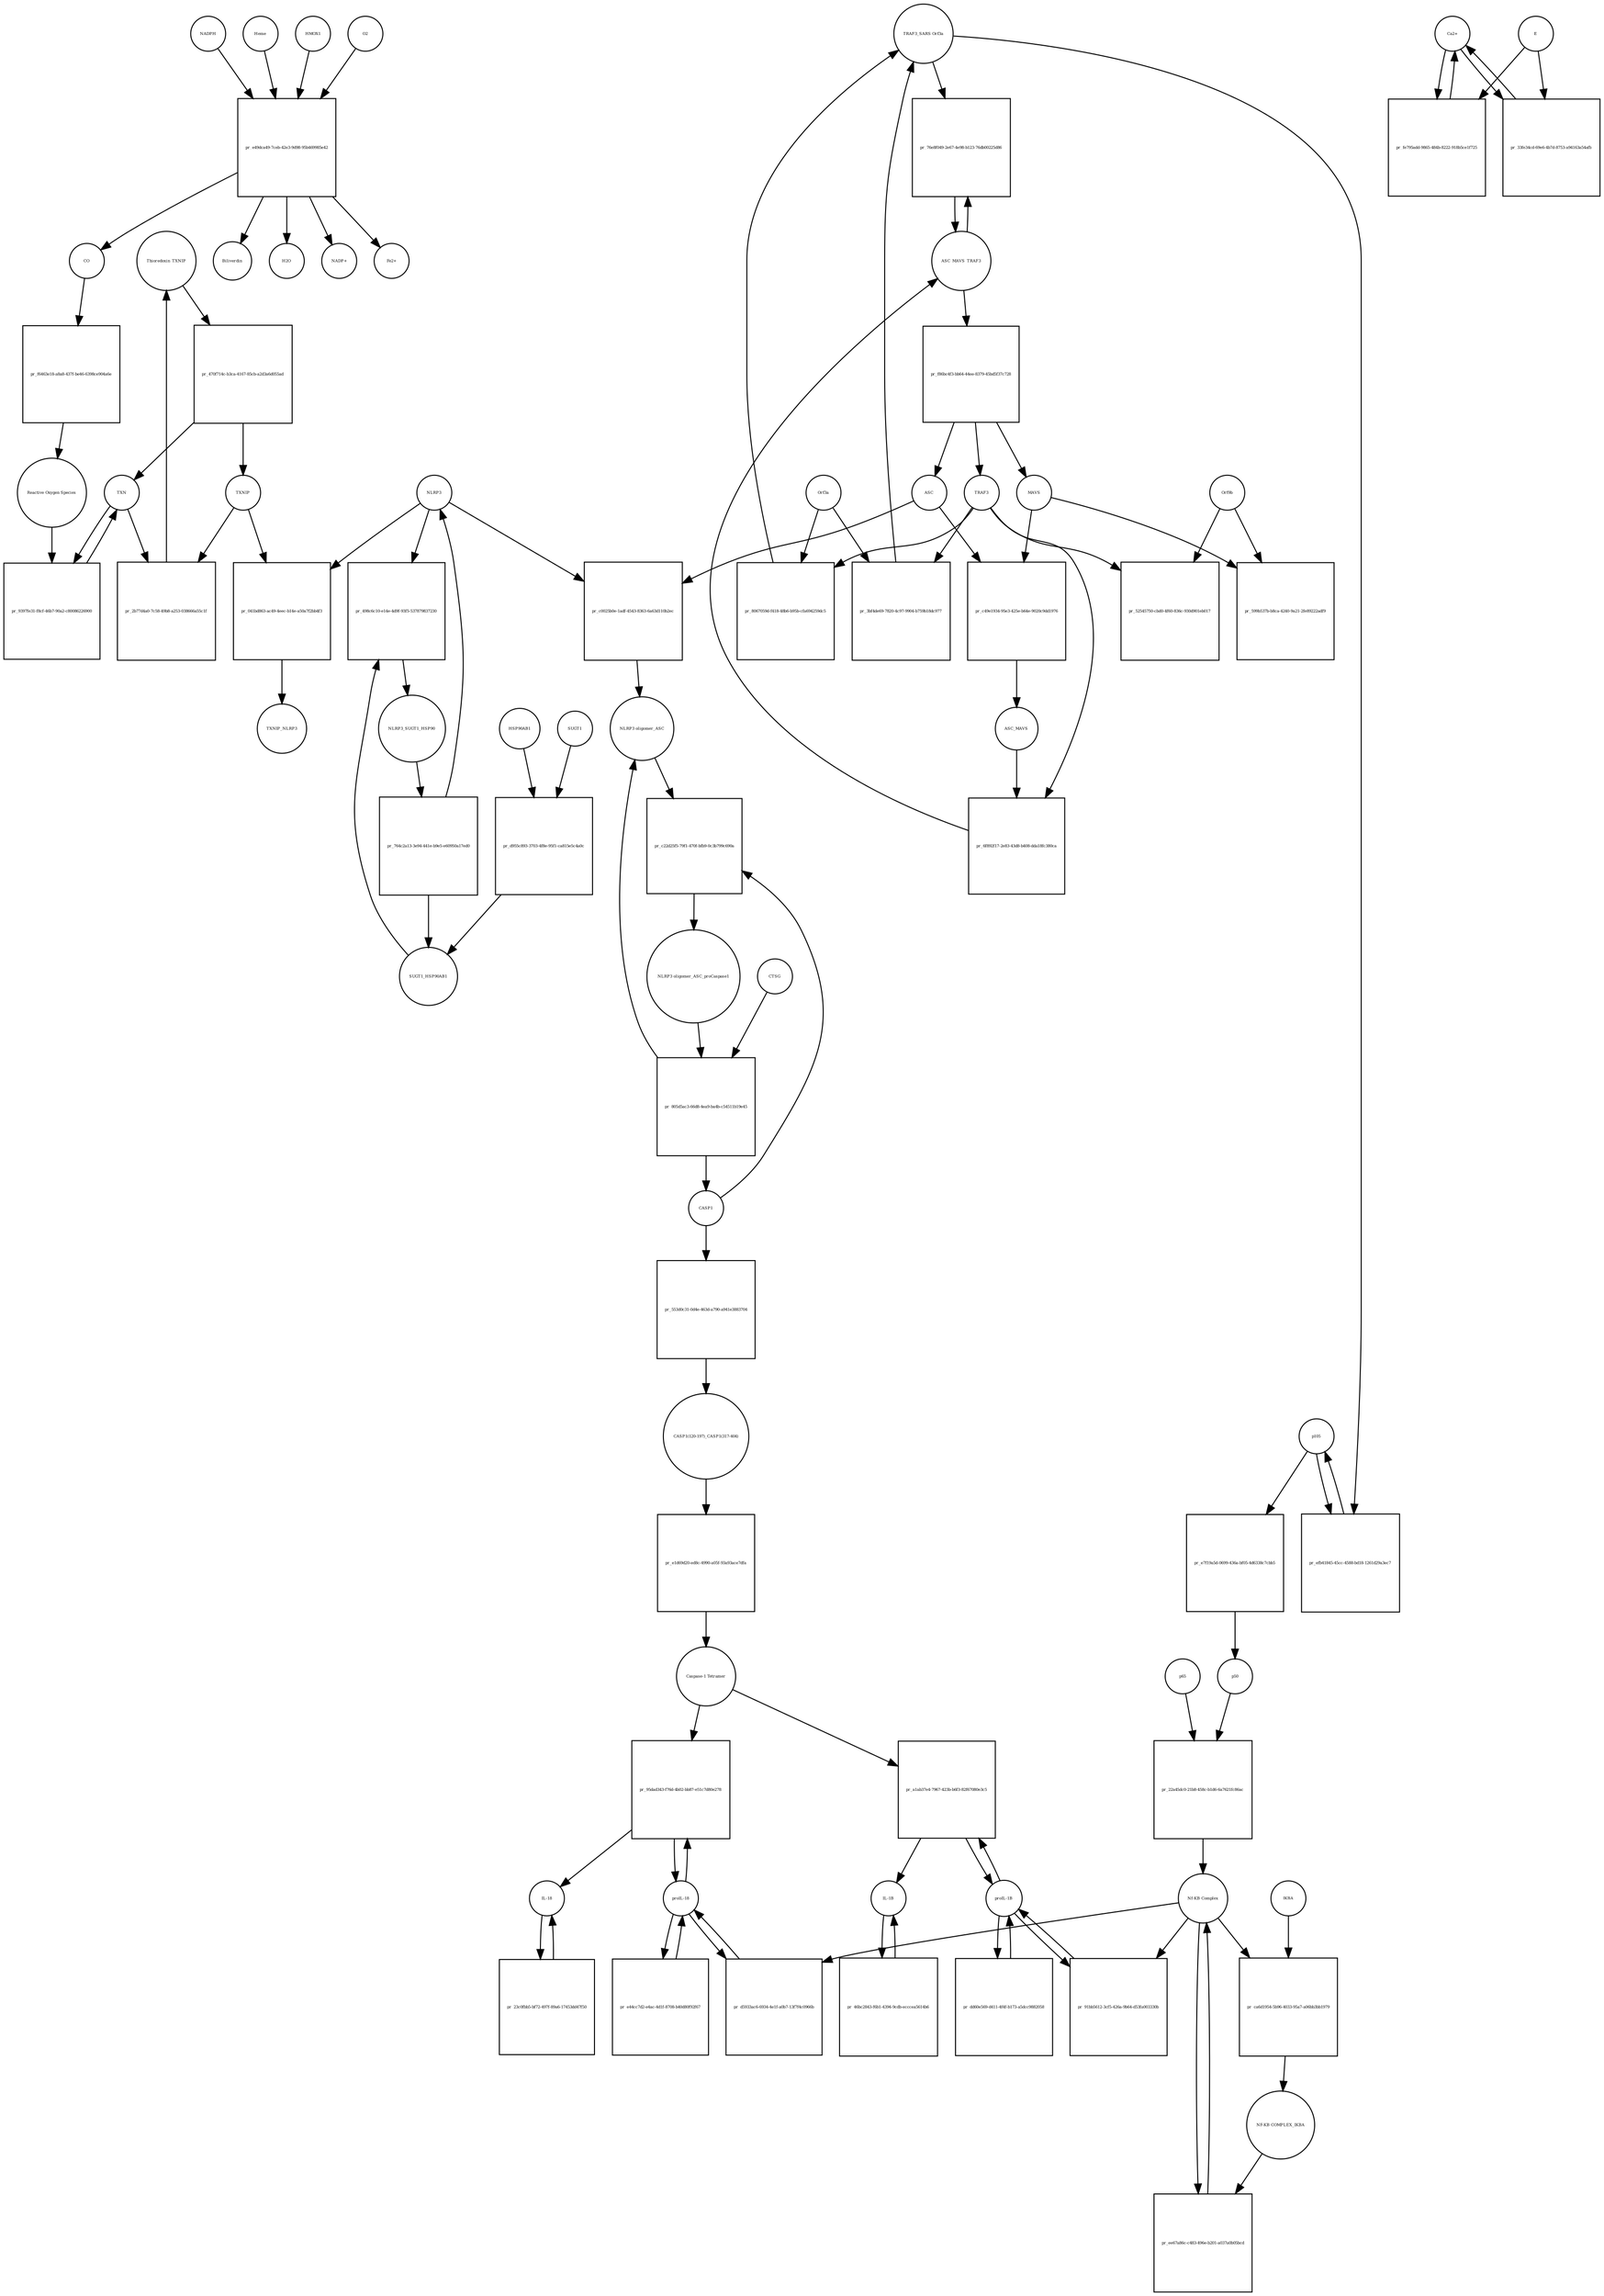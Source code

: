 strict digraph  {
Thioredoxin_TXNIP [annotation="urn_miriam_uniprot_P10599|urn_miriam_uniprot_Q9H3M7", bipartite=0, cls=complex, fontsize=4, label=Thioredoxin_TXNIP, shape=circle];
"pr_470f714c-b3ca-4167-85cb-a2d3a6d055ad" [annotation="", bipartite=1, cls=process, fontsize=4, label="pr_470f714c-b3ca-4167-85cb-a2d3a6d055ad", shape=square];
TXNIP [annotation=urn_miriam_uniprot_Q9H3M7, bipartite=0, cls=macromolecule, fontsize=4, label=TXNIP, shape=circle];
TXN [annotation=urn_miriam_uniprot_P10599, bipartite=0, cls=macromolecule, fontsize=4, label=TXN, shape=circle];
"pr_9397fe31-f8cf-46b7-90a2-c80086226900" [annotation="", bipartite=1, cls=process, fontsize=4, label="pr_9397fe31-f8cf-46b7-90a2-c80086226900", shape=square];
"Reactive Oxygen Species" [annotation="urn_miriam_obo.chebi_CHEBI%3A26523", bipartite=0, cls="simple chemical", fontsize=4, label="Reactive Oxygen Species", shape=circle];
"pr_2b77d4a0-7c58-49b8-a253-038666a55c1f" [annotation="", bipartite=1, cls=process, fontsize=4, label="pr_2b77d4a0-7c58-49b8-a253-038666a55c1f", shape=square];
HSP90AB1 [annotation=urn_miriam_uniprot_P08238, bipartite=0, cls=macromolecule, fontsize=4, label=HSP90AB1, shape=circle];
"pr_d955c893-3703-4f8e-95f1-ca815e5c4a0c" [annotation="", bipartite=1, cls=process, fontsize=4, label="pr_d955c893-3703-4f8e-95f1-ca815e5c4a0c", shape=square];
SUGT1 [annotation=urn_miriam_uniprot_Q9Y2Z0, bipartite=0, cls=macromolecule, fontsize=4, label=SUGT1, shape=circle];
SUGT1_HSP90AB1 [annotation="urn_miriam_uniprot_P08238|urn_miriam_uniprot_Q9Y2Z0", bipartite=0, cls=complex, fontsize=4, label=SUGT1_HSP90AB1, shape=circle];
NLRP3 [annotation=urn_miriam_uniprot_Q96P20, bipartite=0, cls=macromolecule, fontsize=4, label=NLRP3, shape=circle];
"pr_041bd863-ac49-4eec-b14e-a50a7f2bb4f3" [annotation="", bipartite=1, cls=process, fontsize=4, label="pr_041bd863-ac49-4eec-b14e-a50a7f2bb4f3", shape=square];
TXNIP_NLRP3 [annotation="urn_miriam_uniprot_Q9H3M7|urn_miriam_uniprot_Q96P20", bipartite=0, cls=complex, fontsize=4, label=TXNIP_NLRP3, shape=circle];
"NLRP3 oligomer_ASC_proCaspase1" [annotation="urn_miriam_uniprot_P29466|urn_miriam_uniprot_Q9ULZ3|urn_miriam_uniprot_Q96P20", bipartite=0, cls=complex, fontsize=4, label="NLRP3 oligomer_ASC_proCaspase1", shape=circle];
"pr_805d5ac3-66d8-4ea9-ba4b-c54511b19e45" [annotation="", bipartite=1, cls=process, fontsize=4, label="pr_805d5ac3-66d8-4ea9-ba4b-c54511b19e45", shape=square];
CASP1 [annotation=urn_miriam_uniprot_P29466, bipartite=0, cls=macromolecule, fontsize=4, label=CASP1, shape=circle];
CTSG [annotation=urn_miriam_uniprot_P08311, bipartite=0, cls=macromolecule, fontsize=4, label=CTSG, shape=circle];
"NLRP3 oligomer_ASC" [annotation="urn_miriam_uniprot_Q9ULZ3|urn_miriam_uniprot_Q96P20", bipartite=0, cls=complex, fontsize=4, label="NLRP3 oligomer_ASC", shape=circle];
"pr_553d0c31-0d4e-463d-a790-a941e3883704" [annotation="", bipartite=1, cls=process, fontsize=4, label="pr_553d0c31-0d4e-463d-a790-a941e3883704", shape=square];
"CASP1(120-197)_CASP1(317-404)" [annotation=urn_miriam_uniprot_P29466, bipartite=0, cls=complex, fontsize=4, label="CASP1(120-197)_CASP1(317-404)", shape=circle];
"pr_e1d69d20-ed8c-4990-a05f-93a93ace7dfa" [annotation="", bipartite=1, cls=process, fontsize=4, label="pr_e1d69d20-ed8c-4990-a05f-93a93ace7dfa", shape=square];
"Caspase-1 Tetramer" [annotation=urn_miriam_uniprot_P29466, bipartite=0, cls="complex multimer", fontsize=4, label="Caspase-1 Tetramer", shape=circle];
"proIL-1B" [annotation=urn_miriam_uniprot_P01584, bipartite=0, cls=macromolecule, fontsize=4, label="proIL-1B", shape=circle];
"pr_a1ab37e4-7967-423b-b6f3-82f67080e3c5" [annotation="", bipartite=1, cls=process, fontsize=4, label="pr_a1ab37e4-7967-423b-b6f3-82f67080e3c5", shape=square];
"IL-1B" [annotation=urn_miriam_uniprot_P01584, bipartite=0, cls=macromolecule, fontsize=4, label="IL-1B", shape=circle];
"pr_46bc2843-f6b1-4394-9cdb-ecccea5614b6" [annotation="", bipartite=1, cls="omitted process", fontsize=4, label="pr_46bc2843-f6b1-4394-9cdb-ecccea5614b6", shape=square];
"proIL-18" [annotation=urn_miriam_uniprot_Q14116, bipartite=0, cls=macromolecule, fontsize=4, label="proIL-18", shape=circle];
"pr_95dad343-f76d-4b02-bb87-e51c7d80e278" [annotation="", bipartite=1, cls=process, fontsize=4, label="pr_95dad343-f76d-4b02-bb87-e51c7d80e278", shape=square];
"IL-18" [annotation=urn_miriam_uniprot_Q14116, bipartite=0, cls=macromolecule, fontsize=4, label="IL-18", shape=circle];
"pr_23c0fbb5-bf72-497f-89a6-17453dd47f50" [annotation="", bipartite=1, cls="omitted process", fontsize=4, label="pr_23c0fbb5-bf72-497f-89a6-17453dd47f50", shape=square];
"pr_c22d25f5-79f1-470f-bfb9-0c3b799c690a" [annotation="", bipartite=1, cls=process, fontsize=4, label="pr_c22d25f5-79f1-470f-bfb9-0c3b799c690a", shape=square];
"pr_91bb5612-3cf5-426a-9b64-d53fa003330b" [annotation="", bipartite=1, cls=process, fontsize=4, label="pr_91bb5612-3cf5-426a-9b64-d53fa003330b", shape=square];
"Nf-KB Complex" [annotation="urn_miriam_uniprot_P19838|urn_miriam_uniprot_Q00653", bipartite=0, cls=complex, fontsize=4, label="Nf-KB Complex", shape=circle];
"pr_d5933ac6-6934-4e1f-a0b7-13f7f4c0966b" [annotation="", bipartite=1, cls=process, fontsize=4, label="pr_d5933ac6-6934-4e1f-a0b7-13f7f4c0966b", shape=square];
p50 [annotation=urn_miriam_uniprot_P19838, bipartite=0, cls=macromolecule, fontsize=4, label=p50, shape=circle];
"pr_22a45dc0-21b8-458c-b1d6-6a7621fc86ac" [annotation="", bipartite=1, cls=process, fontsize=4, label="pr_22a45dc0-21b8-458c-b1d6-6a7621fc86ac", shape=square];
p65 [annotation=urn_miriam_uniprot_Q00653, bipartite=0, cls=macromolecule, fontsize=4, label=p65, shape=circle];
Orf3a [annotation="urn_miriam_uniprot_P59632|urn_miriam_taxonomy_694009", bipartite=0, cls=macromolecule, fontsize=4, label=Orf3a, shape=circle];
"pr_3bf4de69-7820-4c97-9904-b759b18dc977" [annotation="", bipartite=1, cls=process, fontsize=4, label="pr_3bf4de69-7820-4c97-9904-b759b18dc977", shape=square];
TRAF3 [annotation=urn_miriam_uniprot_Q13114, bipartite=0, cls=macromolecule, fontsize=4, label=TRAF3, shape=circle];
"TRAF3_SARS Orf3a" [annotation="urn_miriam_uniprot_P59632|urn_miriam_uniprot_Q13114|urn_miriam_taxonomy_694009", bipartite=0, cls=complex, fontsize=4, label="TRAF3_SARS Orf3a", shape=circle];
p105 [annotation=urn_miriam_uniprot_P19838, bipartite=0, cls=macromolecule, fontsize=4, label=p105, shape=circle];
"pr_e7f19a5d-0699-436a-bf05-4d6338c7cbb5" [annotation="", bipartite=1, cls="omitted process", fontsize=4, label="pr_e7f19a5d-0699-436a-bf05-4d6338c7cbb5", shape=square];
ASC [annotation=urn_miriam_uniprot_Q9ULZ3, bipartite=0, cls=macromolecule, fontsize=4, label=ASC, shape=circle];
"pr_c0025b0e-1adf-4543-8363-6a63d110b2ec" [annotation="", bipartite=1, cls=process, fontsize=4, label="pr_c0025b0e-1adf-4543-8363-6a63d110b2ec", shape=square];
IKBA [annotation="", bipartite=0, cls=macromolecule, fontsize=4, label=IKBA, shape=circle];
"pr_ca6d1954-5b96-4033-95a7-a06bb3bb1979" [annotation="", bipartite=1, cls=process, fontsize=4, label="pr_ca6d1954-5b96-4033-95a7-a06bb3bb1979", shape=square];
"NF-KB COMPLEX_IKBA" [annotation=urn_miriam_uniprot_P19838, bipartite=0, cls=complex, fontsize=4, label="NF-KB COMPLEX_IKBA", shape=circle];
"pr_ee67a86c-c483-496e-b201-a037a0b05bcd" [annotation="", bipartite=1, cls=process, fontsize=4, label="pr_ee67a86c-c483-496e-b201-a037a0b05bcd", shape=square];
NLRP3_SUGT1_HSP90 [annotation="urn_miriam_uniprot_P08238|urn_miriam_uniprot_Q96P20|urn_miriam_uniprot_Q9Y2Z0", bipartite=0, cls=complex, fontsize=4, label=NLRP3_SUGT1_HSP90, shape=circle];
"pr_764c2a13-3e94-441e-b9e5-e60950a17ed0" [annotation="", bipartite=1, cls="omitted process", fontsize=4, label="pr_764c2a13-3e94-441e-b9e5-e60950a17ed0", shape=square];
"pr_c49e1934-95e3-425e-b64e-9020c9dd1976" [annotation="", bipartite=1, cls=process, fontsize=4, label="pr_c49e1934-95e3-425e-b64e-9020c9dd1976", shape=square];
ASC_MAVS [annotation=urn_miriam_uniprot_Q9ULZ3, bipartite=0, cls=complex, fontsize=4, label=ASC_MAVS, shape=circle];
MAVS [annotation=urn_miriam_uniprot_Q7Z434, bipartite=0, cls=macromolecule, fontsize=4, label=MAVS, shape=circle];
"pr_6f892f17-2e83-43d8-b408-dda18fc380ca" [annotation="", bipartite=1, cls=process, fontsize=4, label="pr_6f892f17-2e83-43d8-b408-dda18fc380ca", shape=square];
ASC_MAVS_TRAF3 [annotation="urn_miriam_pubmed_25847972|urn_miriam_uniprot_Q9ULZ3|urn_miriam_uniprot_Q13114", bipartite=0, cls=complex, fontsize=4, label=ASC_MAVS_TRAF3, shape=circle];
"pr_f86bc4f3-bb64-44ee-8379-45bd5f37c728" [annotation="", bipartite=1, cls=process, fontsize=4, label="pr_f86bc4f3-bb64-44ee-8379-45bd5f37c728", shape=square];
"pr_76e8f049-2e67-4e98-b123-76db00225d86" [annotation="", bipartite=1, cls="omitted process", fontsize=4, label="pr_76e8f049-2e67-4e98-b123-76db00225d86", shape=square];
"pr_498c6c10-e14e-4d9f-93f5-537879837230" [annotation="", bipartite=1, cls=process, fontsize=4, label="pr_498c6c10-e14e-4d9f-93f5-537879837230", shape=square];
"pr_dd60e569-d411-4f4f-b173-a5dcc9882058" [annotation="", bipartite=1, cls=process, fontsize=4, label="pr_dd60e569-d411-4f4f-b173-a5dcc9882058", shape=square];
"pr_e44cc7d2-e4ac-4d1f-8708-b40d80f92f67" [annotation="", bipartite=1, cls=process, fontsize=4, label="pr_e44cc7d2-e4ac-4d1f-8708-b40d80f92f67", shape=square];
"Ca2+" [annotation="urn_miriam_obo.chebi_CHEBI%3A29108", bipartite=0, cls="simple chemical", fontsize=4, label="Ca2+", shape=circle];
"pr_fe795add-9865-484b-8222-918b5ce1f725" [annotation="", bipartite=1, cls=process, fontsize=4, label="pr_fe795add-9865-484b-8222-918b5ce1f725", shape=square];
E [annotation="urn_miriam_uniprot_P59637|urn_miriam_taxonomy_694009", bipartite=0, cls=macromolecule, fontsize=4, label=E, shape=circle];
"pr_33fe34cd-69e6-4b7d-8753-a94163a54afb" [annotation="", bipartite=1, cls=process, fontsize=4, label="pr_33fe34cd-69e6-4b7d-8753-a94163a54afb", shape=square];
"pr_8067059d-f418-48b6-b95b-cfa694259dc5" [annotation="", bipartite=1, cls=process, fontsize=4, label="pr_8067059d-f418-48b6-b95b-cfa694259dc5", shape=square];
"pr_efb41845-45cc-4588-bd18-1261d29a3ec7" [annotation="", bipartite=1, cls="omitted process", fontsize=4, label="pr_efb41845-45cc-4588-bd18-1261d29a3ec7", shape=square];
Heme [annotation="urn_miriam_obo.chebi_CHEBI%3A30413", bipartite=0, cls="simple chemical", fontsize=4, label=Heme, shape=circle];
"pr_e49dca49-7ceb-42e3-9d98-95b469985e42" [annotation="", bipartite=1, cls=process, fontsize=4, label="pr_e49dca49-7ceb-42e3-9d98-95b469985e42", shape=square];
Biliverdin [annotation="urn_miriam_obo.chebi_CHEBI%3A17033", bipartite=0, cls="simple chemical", fontsize=4, label=Biliverdin, shape=circle];
HMOX1 [annotation=urn_miriam_uniprot_P09601, bipartite=0, cls=macromolecule, fontsize=4, label=HMOX1, shape=circle];
O2 [annotation="urn_miriam_obo.chebi_CHEBI%3A15379", bipartite=0, cls="simple chemical", fontsize=4, label=O2, shape=circle];
NADPH [annotation="urn_miriam_obo.chebi_CHEBI%3A16474", bipartite=0, cls="simple chemical", fontsize=4, label=NADPH, shape=circle];
H2O [annotation="urn_miriam_obo.chebi_CHEBI%3A15377", bipartite=0, cls="simple chemical", fontsize=4, label=H2O, shape=circle];
"NADP+" [annotation="urn_miriam_obo.chebi_CHEBI%3A18009", bipartite=0, cls="simple chemical", fontsize=4, label="NADP+", shape=circle];
CO [annotation="urn_miriam_obo.chebi_CHEBI%3A17245", bipartite=0, cls="simple chemical", fontsize=4, label=CO, shape=circle];
"Fe2+" [annotation="urn_miriam_obo.chebi_CHEBI%3A29033", bipartite=0, cls="simple chemical", fontsize=4, label="Fe2+", shape=circle];
"pr_f6463e18-a8a8-437f-be46-6398ce904a6e" [annotation="", bipartite=1, cls=process, fontsize=4, label="pr_f6463e18-a8a8-437f-be46-6398ce904a6e", shape=square];
"pr_599b537b-b8ca-4240-9a21-2fe89222adf9" [annotation="", bipartite=1, cls=process, fontsize=4, label="pr_599b537b-b8ca-4240-9a21-2fe89222adf9", shape=square];
Orf9b [annotation="urn_miriam_taxonomy_694009|urn_miriam_uniprot_P59636", bipartite=0, cls=macromolecule, fontsize=4, label=Orf9b, shape=circle];
"pr_52545750-cbd0-4f60-836c-930d901eb017" [annotation="", bipartite=1, cls=process, fontsize=4, label="pr_52545750-cbd0-4f60-836c-930d901eb017", shape=square];
Thioredoxin_TXNIP -> "pr_470f714c-b3ca-4167-85cb-a2d3a6d055ad"  [annotation="", interaction_type=consumption];
"pr_470f714c-b3ca-4167-85cb-a2d3a6d055ad" -> TXNIP  [annotation="", interaction_type=production];
"pr_470f714c-b3ca-4167-85cb-a2d3a6d055ad" -> TXN  [annotation="", interaction_type=production];
TXNIP -> "pr_2b77d4a0-7c58-49b8-a253-038666a55c1f"  [annotation="", interaction_type=consumption];
TXNIP -> "pr_041bd863-ac49-4eec-b14e-a50a7f2bb4f3"  [annotation="", interaction_type=consumption];
TXN -> "pr_9397fe31-f8cf-46b7-90a2-c80086226900"  [annotation="", interaction_type=consumption];
TXN -> "pr_2b77d4a0-7c58-49b8-a253-038666a55c1f"  [annotation="", interaction_type=consumption];
"pr_9397fe31-f8cf-46b7-90a2-c80086226900" -> TXN  [annotation="", interaction_type=production];
"Reactive Oxygen Species" -> "pr_9397fe31-f8cf-46b7-90a2-c80086226900"  [annotation="", interaction_type="necessary stimulation"];
"pr_2b77d4a0-7c58-49b8-a253-038666a55c1f" -> Thioredoxin_TXNIP  [annotation="", interaction_type=production];
HSP90AB1 -> "pr_d955c893-3703-4f8e-95f1-ca815e5c4a0c"  [annotation="", interaction_type=consumption];
"pr_d955c893-3703-4f8e-95f1-ca815e5c4a0c" -> SUGT1_HSP90AB1  [annotation="", interaction_type=production];
SUGT1 -> "pr_d955c893-3703-4f8e-95f1-ca815e5c4a0c"  [annotation="", interaction_type=consumption];
SUGT1_HSP90AB1 -> "pr_498c6c10-e14e-4d9f-93f5-537879837230"  [annotation="", interaction_type=consumption];
NLRP3 -> "pr_041bd863-ac49-4eec-b14e-a50a7f2bb4f3"  [annotation="", interaction_type=consumption];
NLRP3 -> "pr_c0025b0e-1adf-4543-8363-6a63d110b2ec"  [annotation="", interaction_type=consumption];
NLRP3 -> "pr_498c6c10-e14e-4d9f-93f5-537879837230"  [annotation="", interaction_type=consumption];
"pr_041bd863-ac49-4eec-b14e-a50a7f2bb4f3" -> TXNIP_NLRP3  [annotation="", interaction_type=production];
"NLRP3 oligomer_ASC_proCaspase1" -> "pr_805d5ac3-66d8-4ea9-ba4b-c54511b19e45"  [annotation="", interaction_type=consumption];
"pr_805d5ac3-66d8-4ea9-ba4b-c54511b19e45" -> CASP1  [annotation="", interaction_type=production];
"pr_805d5ac3-66d8-4ea9-ba4b-c54511b19e45" -> "NLRP3 oligomer_ASC"  [annotation="", interaction_type=production];
CASP1 -> "pr_553d0c31-0d4e-463d-a790-a941e3883704"  [annotation="", interaction_type=consumption];
CASP1 -> "pr_c22d25f5-79f1-470f-bfb9-0c3b799c690a"  [annotation="", interaction_type=consumption];
CTSG -> "pr_805d5ac3-66d8-4ea9-ba4b-c54511b19e45"  [annotation="", interaction_type=catalysis];
"NLRP3 oligomer_ASC" -> "pr_c22d25f5-79f1-470f-bfb9-0c3b799c690a"  [annotation="", interaction_type=consumption];
"pr_553d0c31-0d4e-463d-a790-a941e3883704" -> "CASP1(120-197)_CASP1(317-404)"  [annotation="", interaction_type=production];
"CASP1(120-197)_CASP1(317-404)" -> "pr_e1d69d20-ed8c-4990-a05f-93a93ace7dfa"  [annotation="", interaction_type=consumption];
"pr_e1d69d20-ed8c-4990-a05f-93a93ace7dfa" -> "Caspase-1 Tetramer"  [annotation="", interaction_type=production];
"Caspase-1 Tetramer" -> "pr_a1ab37e4-7967-423b-b6f3-82f67080e3c5"  [annotation="", interaction_type=catalysis];
"Caspase-1 Tetramer" -> "pr_95dad343-f76d-4b02-bb87-e51c7d80e278"  [annotation="", interaction_type=catalysis];
"proIL-1B" -> "pr_a1ab37e4-7967-423b-b6f3-82f67080e3c5"  [annotation="", interaction_type=consumption];
"proIL-1B" -> "pr_91bb5612-3cf5-426a-9b64-d53fa003330b"  [annotation="", interaction_type=consumption];
"proIL-1B" -> "pr_dd60e569-d411-4f4f-b173-a5dcc9882058"  [annotation="", interaction_type=consumption];
"pr_a1ab37e4-7967-423b-b6f3-82f67080e3c5" -> "IL-1B"  [annotation="", interaction_type=production];
"pr_a1ab37e4-7967-423b-b6f3-82f67080e3c5" -> "proIL-1B"  [annotation="", interaction_type=production];
"IL-1B" -> "pr_46bc2843-f6b1-4394-9cdb-ecccea5614b6"  [annotation="", interaction_type=consumption];
"pr_46bc2843-f6b1-4394-9cdb-ecccea5614b6" -> "IL-1B"  [annotation="", interaction_type=production];
"proIL-18" -> "pr_95dad343-f76d-4b02-bb87-e51c7d80e278"  [annotation="", interaction_type=consumption];
"proIL-18" -> "pr_d5933ac6-6934-4e1f-a0b7-13f7f4c0966b"  [annotation="", interaction_type=consumption];
"proIL-18" -> "pr_e44cc7d2-e4ac-4d1f-8708-b40d80f92f67"  [annotation="", interaction_type=consumption];
"pr_95dad343-f76d-4b02-bb87-e51c7d80e278" -> "IL-18"  [annotation="", interaction_type=production];
"pr_95dad343-f76d-4b02-bb87-e51c7d80e278" -> "proIL-18"  [annotation="", interaction_type=production];
"IL-18" -> "pr_23c0fbb5-bf72-497f-89a6-17453dd47f50"  [annotation="", interaction_type=consumption];
"pr_23c0fbb5-bf72-497f-89a6-17453dd47f50" -> "IL-18"  [annotation="", interaction_type=production];
"pr_c22d25f5-79f1-470f-bfb9-0c3b799c690a" -> "NLRP3 oligomer_ASC_proCaspase1"  [annotation="", interaction_type=production];
"pr_91bb5612-3cf5-426a-9b64-d53fa003330b" -> "proIL-1B"  [annotation="", interaction_type=production];
"Nf-KB Complex" -> "pr_91bb5612-3cf5-426a-9b64-d53fa003330b"  [annotation=urn_miriam_pubmed_31034780, interaction_type=catalysis];
"Nf-KB Complex" -> "pr_d5933ac6-6934-4e1f-a0b7-13f7f4c0966b"  [annotation=urn_miriam_pubmed_31034780, interaction_type=catalysis];
"Nf-KB Complex" -> "pr_ca6d1954-5b96-4033-95a7-a06bb3bb1979"  [annotation="", interaction_type=consumption];
"Nf-KB Complex" -> "pr_ee67a86c-c483-496e-b201-a037a0b05bcd"  [annotation="", interaction_type=consumption];
"pr_d5933ac6-6934-4e1f-a0b7-13f7f4c0966b" -> "proIL-18"  [annotation="", interaction_type=production];
p50 -> "pr_22a45dc0-21b8-458c-b1d6-6a7621fc86ac"  [annotation="", interaction_type=consumption];
"pr_22a45dc0-21b8-458c-b1d6-6a7621fc86ac" -> "Nf-KB Complex"  [annotation="", interaction_type=production];
p65 -> "pr_22a45dc0-21b8-458c-b1d6-6a7621fc86ac"  [annotation="", interaction_type=consumption];
Orf3a -> "pr_3bf4de69-7820-4c97-9904-b759b18dc977"  [annotation="", interaction_type=consumption];
Orf3a -> "pr_8067059d-f418-48b6-b95b-cfa694259dc5"  [annotation="", interaction_type=consumption];
"pr_3bf4de69-7820-4c97-9904-b759b18dc977" -> "TRAF3_SARS Orf3a"  [annotation="", interaction_type=production];
TRAF3 -> "pr_3bf4de69-7820-4c97-9904-b759b18dc977"  [annotation="", interaction_type=consumption];
TRAF3 -> "pr_6f892f17-2e83-43d8-b408-dda18fc380ca"  [annotation="", interaction_type=consumption];
TRAF3 -> "pr_8067059d-f418-48b6-b95b-cfa694259dc5"  [annotation="", interaction_type=consumption];
TRAF3 -> "pr_52545750-cbd0-4f60-836c-930d901eb017"  [annotation="", interaction_type=consumption];
"TRAF3_SARS Orf3a" -> "pr_76e8f049-2e67-4e98-b123-76db00225d86"  [annotation="urn_miriam_pubmed_25847972|urn_miriam_pubmed_31034780|urn_miriam_taxonomy_9606", interaction_type=catalysis];
"TRAF3_SARS Orf3a" -> "pr_efb41845-45cc-4588-bd18-1261d29a3ec7"  [annotation="urn_miriam_pubmed_31034780|urn_miriam_taxonomy_9606", interaction_type=catalysis];
p105 -> "pr_e7f19a5d-0699-436a-bf05-4d6338c7cbb5"  [annotation="", interaction_type=consumption];
p105 -> "pr_efb41845-45cc-4588-bd18-1261d29a3ec7"  [annotation="", interaction_type=consumption];
"pr_e7f19a5d-0699-436a-bf05-4d6338c7cbb5" -> p50  [annotation="", interaction_type=production];
ASC -> "pr_c0025b0e-1adf-4543-8363-6a63d110b2ec"  [annotation="", interaction_type=consumption];
ASC -> "pr_c49e1934-95e3-425e-b64e-9020c9dd1976"  [annotation="", interaction_type=consumption];
"pr_c0025b0e-1adf-4543-8363-6a63d110b2ec" -> "NLRP3 oligomer_ASC"  [annotation="", interaction_type=production];
IKBA -> "pr_ca6d1954-5b96-4033-95a7-a06bb3bb1979"  [annotation="", interaction_type=consumption];
"pr_ca6d1954-5b96-4033-95a7-a06bb3bb1979" -> "NF-KB COMPLEX_IKBA"  [annotation="", interaction_type=production];
"NF-KB COMPLEX_IKBA" -> "pr_ee67a86c-c483-496e-b201-a037a0b05bcd"  [annotation="", interaction_type=inhibition];
"pr_ee67a86c-c483-496e-b201-a037a0b05bcd" -> "Nf-KB Complex"  [annotation="", interaction_type=production];
NLRP3_SUGT1_HSP90 -> "pr_764c2a13-3e94-441e-b9e5-e60950a17ed0"  [annotation="", interaction_type=consumption];
"pr_764c2a13-3e94-441e-b9e5-e60950a17ed0" -> NLRP3  [annotation="", interaction_type=production];
"pr_764c2a13-3e94-441e-b9e5-e60950a17ed0" -> SUGT1_HSP90AB1  [annotation="", interaction_type=production];
"pr_c49e1934-95e3-425e-b64e-9020c9dd1976" -> ASC_MAVS  [annotation="", interaction_type=production];
ASC_MAVS -> "pr_6f892f17-2e83-43d8-b408-dda18fc380ca"  [annotation="", interaction_type=consumption];
MAVS -> "pr_c49e1934-95e3-425e-b64e-9020c9dd1976"  [annotation="", interaction_type=consumption];
MAVS -> "pr_599b537b-b8ca-4240-9a21-2fe89222adf9"  [annotation="", interaction_type=consumption];
"pr_6f892f17-2e83-43d8-b408-dda18fc380ca" -> ASC_MAVS_TRAF3  [annotation="", interaction_type=production];
ASC_MAVS_TRAF3 -> "pr_f86bc4f3-bb64-44ee-8379-45bd5f37c728"  [annotation="", interaction_type=consumption];
ASC_MAVS_TRAF3 -> "pr_76e8f049-2e67-4e98-b123-76db00225d86"  [annotation="", interaction_type=consumption];
"pr_f86bc4f3-bb64-44ee-8379-45bd5f37c728" -> ASC  [annotation="", interaction_type=production];
"pr_f86bc4f3-bb64-44ee-8379-45bd5f37c728" -> TRAF3  [annotation="", interaction_type=production];
"pr_f86bc4f3-bb64-44ee-8379-45bd5f37c728" -> MAVS  [annotation="", interaction_type=production];
"pr_76e8f049-2e67-4e98-b123-76db00225d86" -> ASC_MAVS_TRAF3  [annotation="", interaction_type=production];
"pr_498c6c10-e14e-4d9f-93f5-537879837230" -> NLRP3_SUGT1_HSP90  [annotation="", interaction_type=production];
"pr_dd60e569-d411-4f4f-b173-a5dcc9882058" -> "proIL-1B"  [annotation="", interaction_type=production];
"pr_e44cc7d2-e4ac-4d1f-8708-b40d80f92f67" -> "proIL-18"  [annotation="", interaction_type=production];
"Ca2+" -> "pr_fe795add-9865-484b-8222-918b5ce1f725"  [annotation="", interaction_type=consumption];
"Ca2+" -> "pr_33fe34cd-69e6-4b7d-8753-a94163a54afb"  [annotation="", interaction_type=consumption];
"pr_fe795add-9865-484b-8222-918b5ce1f725" -> "Ca2+"  [annotation="", interaction_type=production];
E -> "pr_fe795add-9865-484b-8222-918b5ce1f725"  [annotation="urn_miriam_pubmed_26331680|urn_miriam_doi_10.1016%2Fj.bbrc.2020.05.206|urn_miriam_taxonomy_392815", interaction_type=catalysis];
E -> "pr_33fe34cd-69e6-4b7d-8753-a94163a54afb"  [annotation="urn_miriam_pubmed_26331680|urn_miriam_doi_10.1016%2Fj.bbrc.2020.05.206|urn_miriam_taxonomy_392815", interaction_type=catalysis];
"pr_33fe34cd-69e6-4b7d-8753-a94163a54afb" -> "Ca2+"  [annotation="", interaction_type=production];
"pr_8067059d-f418-48b6-b95b-cfa694259dc5" -> "TRAF3_SARS Orf3a"  [annotation="", interaction_type=production];
"pr_efb41845-45cc-4588-bd18-1261d29a3ec7" -> p105  [annotation="", interaction_type=production];
Heme -> "pr_e49dca49-7ceb-42e3-9d98-95b469985e42"  [annotation="", interaction_type=consumption];
"pr_e49dca49-7ceb-42e3-9d98-95b469985e42" -> Biliverdin  [annotation="", interaction_type=production];
"pr_e49dca49-7ceb-42e3-9d98-95b469985e42" -> H2O  [annotation="", interaction_type=production];
"pr_e49dca49-7ceb-42e3-9d98-95b469985e42" -> "NADP+"  [annotation="", interaction_type=production];
"pr_e49dca49-7ceb-42e3-9d98-95b469985e42" -> CO  [annotation="", interaction_type=production];
"pr_e49dca49-7ceb-42e3-9d98-95b469985e42" -> "Fe2+"  [annotation="", interaction_type=production];
HMOX1 -> "pr_e49dca49-7ceb-42e3-9d98-95b469985e42"  [annotation="", interaction_type=catalysis];
O2 -> "pr_e49dca49-7ceb-42e3-9d98-95b469985e42"  [annotation="", interaction_type=consumption];
NADPH -> "pr_e49dca49-7ceb-42e3-9d98-95b469985e42"  [annotation="", interaction_type=consumption];
CO -> "pr_f6463e18-a8a8-437f-be46-6398ce904a6e"  [annotation="urn_miriam_pubmed_28356568|urn_miriam_pubmed_25770182", interaction_type=inhibition];
"pr_f6463e18-a8a8-437f-be46-6398ce904a6e" -> "Reactive Oxygen Species"  [annotation="", interaction_type=production];
Orf9b -> "pr_599b537b-b8ca-4240-9a21-2fe89222adf9"  [annotation="urn_miriam_doi_10.4049%2Fjimmunol.1303196", interaction_type=catalysis];
Orf9b -> "pr_52545750-cbd0-4f60-836c-930d901eb017"  [annotation="urn_miriam_doi_10.4049%2Fjimmunol.1303196", interaction_type=catalysis];
}
